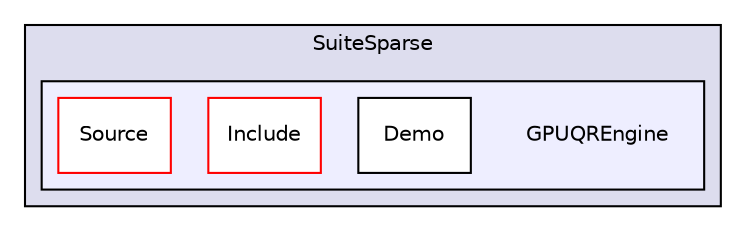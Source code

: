 digraph "libs/SuiteSparse/GPUQREngine" {
  compound=true
  node [ fontsize="10", fontname="Helvetica"];
  edge [ labelfontsize="10", labelfontname="Helvetica"];
  subgraph clusterdir_bb3805179b22f9bf6cb2257a07012dea {
    graph [ bgcolor="#ddddee", pencolor="black", label="SuiteSparse" fontname="Helvetica", fontsize="10", URL="dir_bb3805179b22f9bf6cb2257a07012dea.html"]
  subgraph clusterdir_d27d2ee587f9bc588e0aca8b67015012 {
    graph [ bgcolor="#eeeeff", pencolor="black", label="" URL="dir_d27d2ee587f9bc588e0aca8b67015012.html"];
    dir_d27d2ee587f9bc588e0aca8b67015012 [shape=plaintext label="GPUQREngine"];
    dir_1869ae29696fba49eb84faddb641fa28 [shape=box label="Demo" color="black" fillcolor="white" style="filled" URL="dir_1869ae29696fba49eb84faddb641fa28.html"];
    dir_d00ec5cfd6fdfa6041ea26ebc0c58e89 [shape=box label="Include" color="red" fillcolor="white" style="filled" URL="dir_d00ec5cfd6fdfa6041ea26ebc0c58e89.html"];
    dir_10d1ccddce65e6f466239bbb3756e0c8 [shape=box label="Source" color="red" fillcolor="white" style="filled" URL="dir_10d1ccddce65e6f466239bbb3756e0c8.html"];
  }
  }
}
